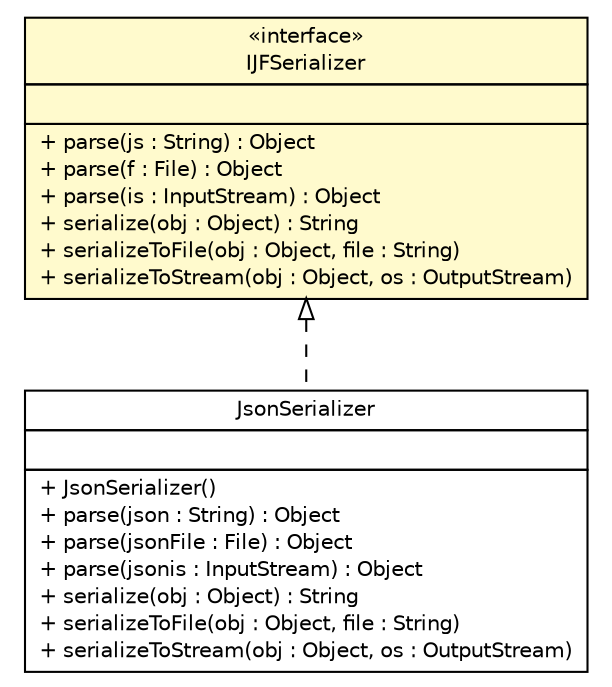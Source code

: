 #!/usr/local/bin/dot
#
# Class diagram 
# Generated by UMLGraph version R5_6 (http://www.umlgraph.org/)
#

digraph G {
	edge [fontname="Helvetica",fontsize=10,labelfontname="Helvetica",labelfontsize=10];
	node [fontname="Helvetica",fontsize=10,shape=plaintext];
	nodesep=0.25;
	ranksep=0.5;
	// org.fringe.jf.json.JsonSerializer
	c104 [label=<<table title="org.fringe.jf.json.JsonSerializer" border="0" cellborder="1" cellspacing="0" cellpadding="2" port="p" href="./JsonSerializer.html">
		<tr><td><table border="0" cellspacing="0" cellpadding="1">
<tr><td align="center" balign="center"> JsonSerializer </td></tr>
		</table></td></tr>
		<tr><td><table border="0" cellspacing="0" cellpadding="1">
<tr><td align="left" balign="left">  </td></tr>
		</table></td></tr>
		<tr><td><table border="0" cellspacing="0" cellpadding="1">
<tr><td align="left" balign="left"> + JsonSerializer() </td></tr>
<tr><td align="left" balign="left"> + parse(json : String) : Object </td></tr>
<tr><td align="left" balign="left"> + parse(jsonFile : File) : Object </td></tr>
<tr><td align="left" balign="left"> + parse(jsonis : InputStream) : Object </td></tr>
<tr><td align="left" balign="left"> + serialize(obj : Object) : String </td></tr>
<tr><td align="left" balign="left"> + serializeToFile(obj : Object, file : String) </td></tr>
<tr><td align="left" balign="left"> + serializeToStream(obj : Object, os : OutputStream) </td></tr>
		</table></td></tr>
		</table>>, URL="./JsonSerializer.html", fontname="Helvetica", fontcolor="black", fontsize=10.0];
	// org.fringe.jf.json.IJFSerializer
	c105 [label=<<table title="org.fringe.jf.json.IJFSerializer" border="0" cellborder="1" cellspacing="0" cellpadding="2" port="p" bgcolor="lemonChiffon" href="./IJFSerializer.html">
		<tr><td><table border="0" cellspacing="0" cellpadding="1">
<tr><td align="center" balign="center"> &#171;interface&#187; </td></tr>
<tr><td align="center" balign="center"> IJFSerializer </td></tr>
		</table></td></tr>
		<tr><td><table border="0" cellspacing="0" cellpadding="1">
<tr><td align="left" balign="left">  </td></tr>
		</table></td></tr>
		<tr><td><table border="0" cellspacing="0" cellpadding="1">
<tr><td align="left" balign="left"> + parse(js : String) : Object </td></tr>
<tr><td align="left" balign="left"> + parse(f : File) : Object </td></tr>
<tr><td align="left" balign="left"> + parse(is : InputStream) : Object </td></tr>
<tr><td align="left" balign="left"> + serialize(obj : Object) : String </td></tr>
<tr><td align="left" balign="left"> + serializeToFile(obj : Object, file : String) </td></tr>
<tr><td align="left" balign="left"> + serializeToStream(obj : Object, os : OutputStream) </td></tr>
		</table></td></tr>
		</table>>, URL="./IJFSerializer.html", fontname="Helvetica", fontcolor="black", fontsize=10.0];
	//org.fringe.jf.json.JsonSerializer implements org.fringe.jf.json.IJFSerializer
	c105:p -> c104:p [dir=back,arrowtail=empty,style=dashed];
}

